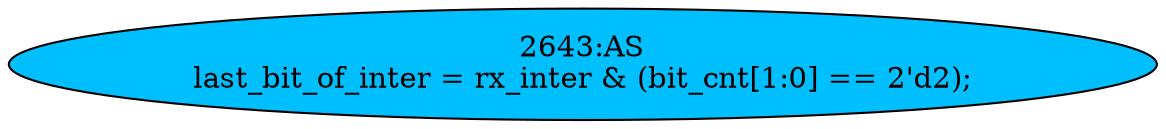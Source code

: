 strict digraph "" {
	node [label="\N"];
	"2643:AS"	 [ast="<pyverilog.vparser.ast.Assign object at 0x7f44f692e990>",
		def_var="['last_bit_of_inter']",
		fillcolor=deepskyblue,
		label="2643:AS
last_bit_of_inter = rx_inter & (bit_cnt[1:0] == 2'd2);",
		statements="[]",
		style=filled,
		typ=Assign,
		use_var="['rx_inter', 'bit_cnt']"];
}
